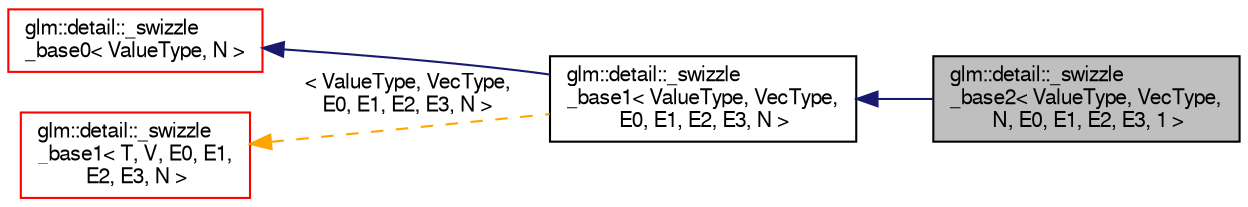 digraph "glm::detail::_swizzle_base2&lt; ValueType, VecType, N, E0, E1, E2, E3, 1 &gt;"
{
  edge [fontname="FreeSans",fontsize="10",labelfontname="FreeSans",labelfontsize="10"];
  node [fontname="FreeSans",fontsize="10",shape=record];
  rankdir="LR";
  Node1 [label="glm::detail::_swizzle\l_base2\< ValueType, VecType,\l N, E0, E1, E2, E3, 1 \>",height=0.2,width=0.4,color="black", fillcolor="grey75", style="filled" fontcolor="black"];
  Node2 -> Node1 [dir="back",color="midnightblue",fontsize="10",style="solid",fontname="FreeSans"];
  Node2 [label="glm::detail::_swizzle\l_base1\< ValueType, VecType,\l E0, E1, E2, E3, N \>",height=0.2,width=0.4,color="black", fillcolor="white", style="filled",URL="$d7/d42/structglm_1_1detail_1_1__swizzle__base1.html"];
  Node3 -> Node2 [dir="back",color="midnightblue",fontsize="10",style="solid",fontname="FreeSans"];
  Node3 [label="glm::detail::_swizzle\l_base0\< ValueType, N \>",height=0.2,width=0.4,color="red", fillcolor="white", style="filled",URL="$df/de0/structglm_1_1detail_1_1__swizzle__base0.html"];
  Node4 -> Node2 [dir="back",color="orange",fontsize="10",style="dashed",label=" \< ValueType, VecType,\l E0, E1, E2, E3, N \>" ,fontname="FreeSans"];
  Node4 [label="glm::detail::_swizzle\l_base1\< T, V, E0, E1,\l E2, E3, N \>",height=0.2,width=0.4,color="red", fillcolor="white", style="filled",URL="$d7/d42/structglm_1_1detail_1_1__swizzle__base1.html"];
}
